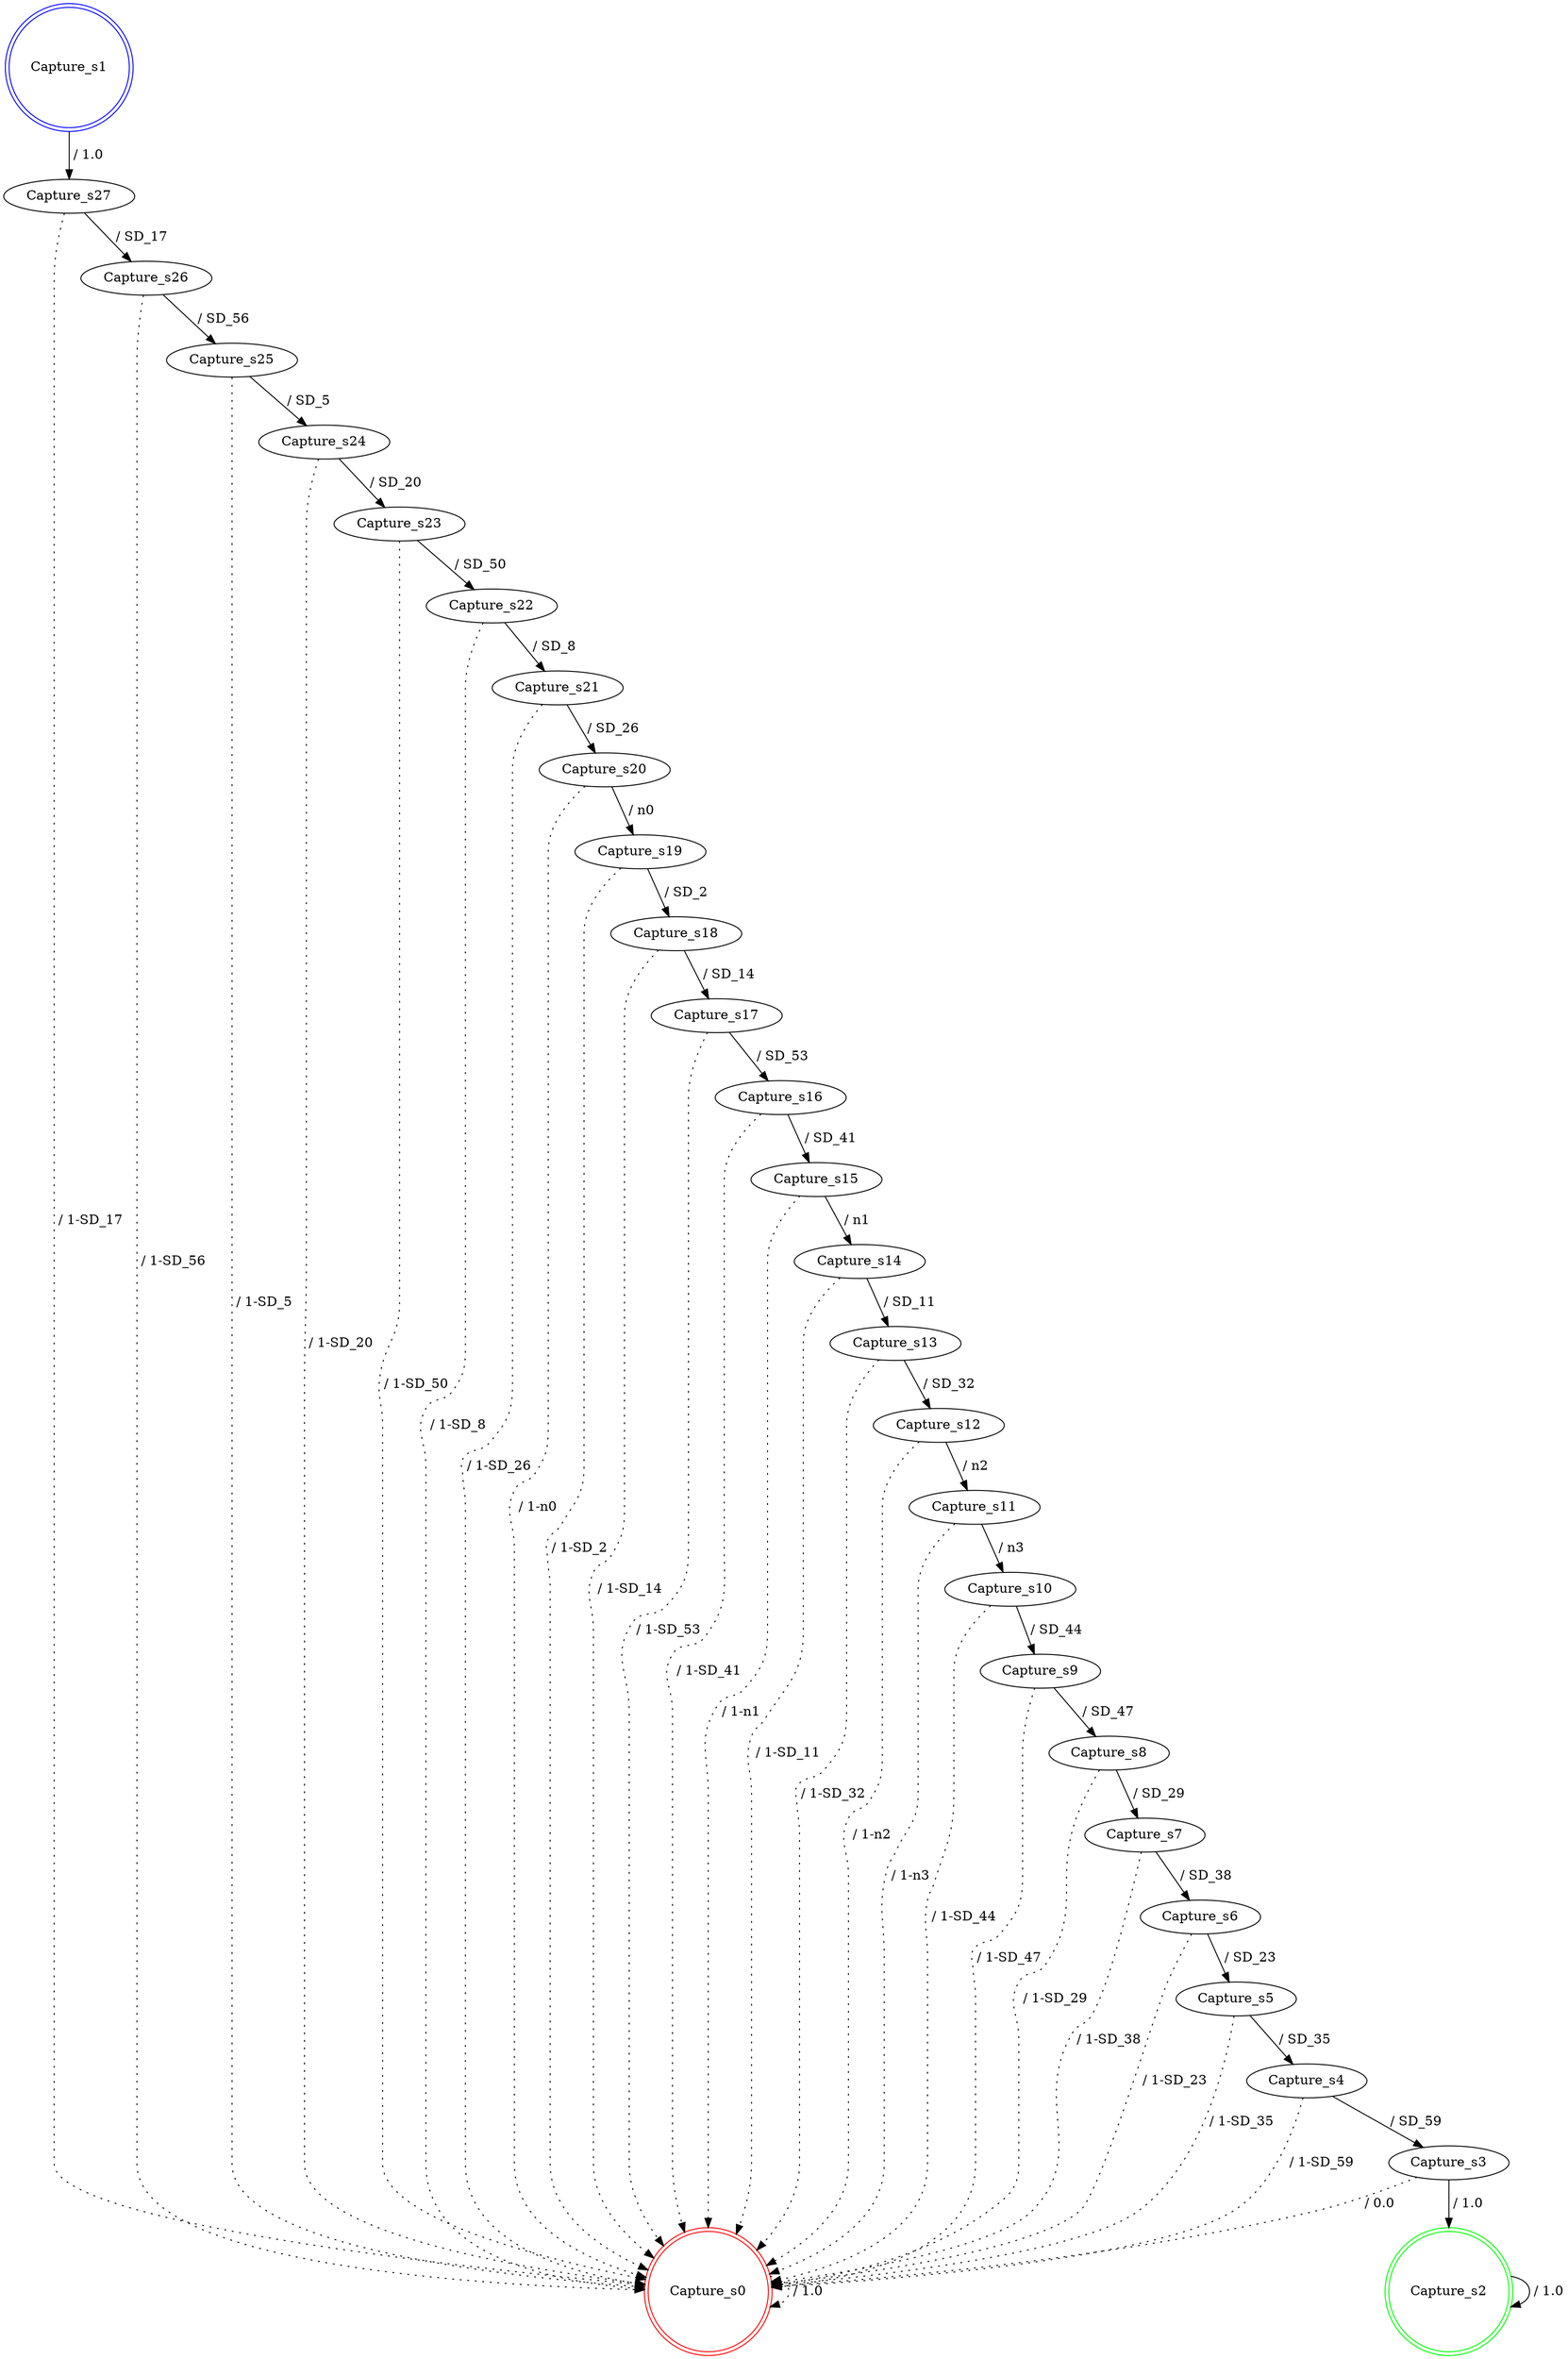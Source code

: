 digraph graphname {
Capture_s0 [label="Capture_s0",color=red,shape=doublecircle ];
Capture_s1 [label="Capture_s1",color=blue,shape=doublecircle ];
Capture_s2 [label="Capture_s2",color=green,shape=doublecircle ];
Capture_s3 [label="Capture_s3" ];
Capture_s4 [label="Capture_s4" ];
Capture_s5 [label="Capture_s5" ];
Capture_s6 [label="Capture_s6" ];
Capture_s7 [label="Capture_s7" ];
Capture_s8 [label="Capture_s8" ];
Capture_s9 [label="Capture_s9" ];
Capture_s10 [label="Capture_s10" ];
Capture_s11 [label="Capture_s11" ];
Capture_s12 [label="Capture_s12" ];
Capture_s13 [label="Capture_s13" ];
Capture_s14 [label="Capture_s14" ];
Capture_s15 [label="Capture_s15" ];
Capture_s16 [label="Capture_s16" ];
Capture_s17 [label="Capture_s17" ];
Capture_s18 [label="Capture_s18" ];
Capture_s19 [label="Capture_s19" ];
Capture_s20 [label="Capture_s20" ];
Capture_s21 [label="Capture_s21" ];
Capture_s22 [label="Capture_s22" ];
Capture_s23 [label="Capture_s23" ];
Capture_s24 [label="Capture_s24" ];
Capture_s25 [label="Capture_s25" ];
Capture_s26 [label="Capture_s26" ];
Capture_s27 [label="Capture_s27" ];
Capture_s0 -> Capture_s0 [label=" / 1.0", style=dotted];
Capture_s1 -> Capture_s27 [label=" / 1.0"];
Capture_s2 -> Capture_s2 [label=" / 1.0"];
Capture_s3 -> Capture_s2 [label=" / 1.0"];
Capture_s3 -> Capture_s0 [label=" / 0.0", style=dotted];
Capture_s4 -> Capture_s3 [label=" / SD_59"];
Capture_s4 -> Capture_s0 [label=" / 1-SD_59", style=dotted];
Capture_s5 -> Capture_s4 [label=" / SD_35"];
Capture_s5 -> Capture_s0 [label=" / 1-SD_35", style=dotted];
Capture_s6 -> Capture_s5 [label=" / SD_23"];
Capture_s6 -> Capture_s0 [label=" / 1-SD_23", style=dotted];
Capture_s7 -> Capture_s6 [label=" / SD_38"];
Capture_s7 -> Capture_s0 [label=" / 1-SD_38", style=dotted];
Capture_s8 -> Capture_s7 [label=" / SD_29"];
Capture_s8 -> Capture_s0 [label=" / 1-SD_29", style=dotted];
Capture_s9 -> Capture_s8 [label=" / SD_47"];
Capture_s9 -> Capture_s0 [label=" / 1-SD_47", style=dotted];
Capture_s10 -> Capture_s9 [label=" / SD_44"];
Capture_s10 -> Capture_s0 [label=" / 1-SD_44", style=dotted];
Capture_s11 -> Capture_s10 [label=" / n3"];
Capture_s11 -> Capture_s0 [label=" / 1-n3", style=dotted];
Capture_s12 -> Capture_s11 [label=" / n2"];
Capture_s12 -> Capture_s0 [label=" / 1-n2", style=dotted];
Capture_s13 -> Capture_s12 [label=" / SD_32"];
Capture_s13 -> Capture_s0 [label=" / 1-SD_32", style=dotted];
Capture_s14 -> Capture_s13 [label=" / SD_11"];
Capture_s14 -> Capture_s0 [label=" / 1-SD_11", style=dotted];
Capture_s15 -> Capture_s14 [label=" / n1"];
Capture_s15 -> Capture_s0 [label=" / 1-n1", style=dotted];
Capture_s16 -> Capture_s15 [label=" / SD_41"];
Capture_s16 -> Capture_s0 [label=" / 1-SD_41", style=dotted];
Capture_s17 -> Capture_s16 [label=" / SD_53"];
Capture_s17 -> Capture_s0 [label=" / 1-SD_53", style=dotted];
Capture_s18 -> Capture_s17 [label=" / SD_14"];
Capture_s18 -> Capture_s0 [label=" / 1-SD_14", style=dotted];
Capture_s19 -> Capture_s18 [label=" / SD_2"];
Capture_s19 -> Capture_s0 [label=" / 1-SD_2", style=dotted];
Capture_s20 -> Capture_s19 [label=" / n0"];
Capture_s20 -> Capture_s0 [label=" / 1-n0", style=dotted];
Capture_s21 -> Capture_s20 [label=" / SD_26"];
Capture_s21 -> Capture_s0 [label=" / 1-SD_26", style=dotted];
Capture_s22 -> Capture_s21 [label=" / SD_8"];
Capture_s22 -> Capture_s0 [label=" / 1-SD_8", style=dotted];
Capture_s23 -> Capture_s22 [label=" / SD_50"];
Capture_s23 -> Capture_s0 [label=" / 1-SD_50", style=dotted];
Capture_s24 -> Capture_s23 [label=" / SD_20"];
Capture_s24 -> Capture_s0 [label=" / 1-SD_20", style=dotted];
Capture_s25 -> Capture_s24 [label=" / SD_5"];
Capture_s25 -> Capture_s0 [label=" / 1-SD_5", style=dotted];
Capture_s26 -> Capture_s25 [label=" / SD_56"];
Capture_s26 -> Capture_s0 [label=" / 1-SD_56", style=dotted];
Capture_s27 -> Capture_s26 [label=" / SD_17"];
Capture_s27 -> Capture_s0 [label=" / 1-SD_17", style=dotted];
}
